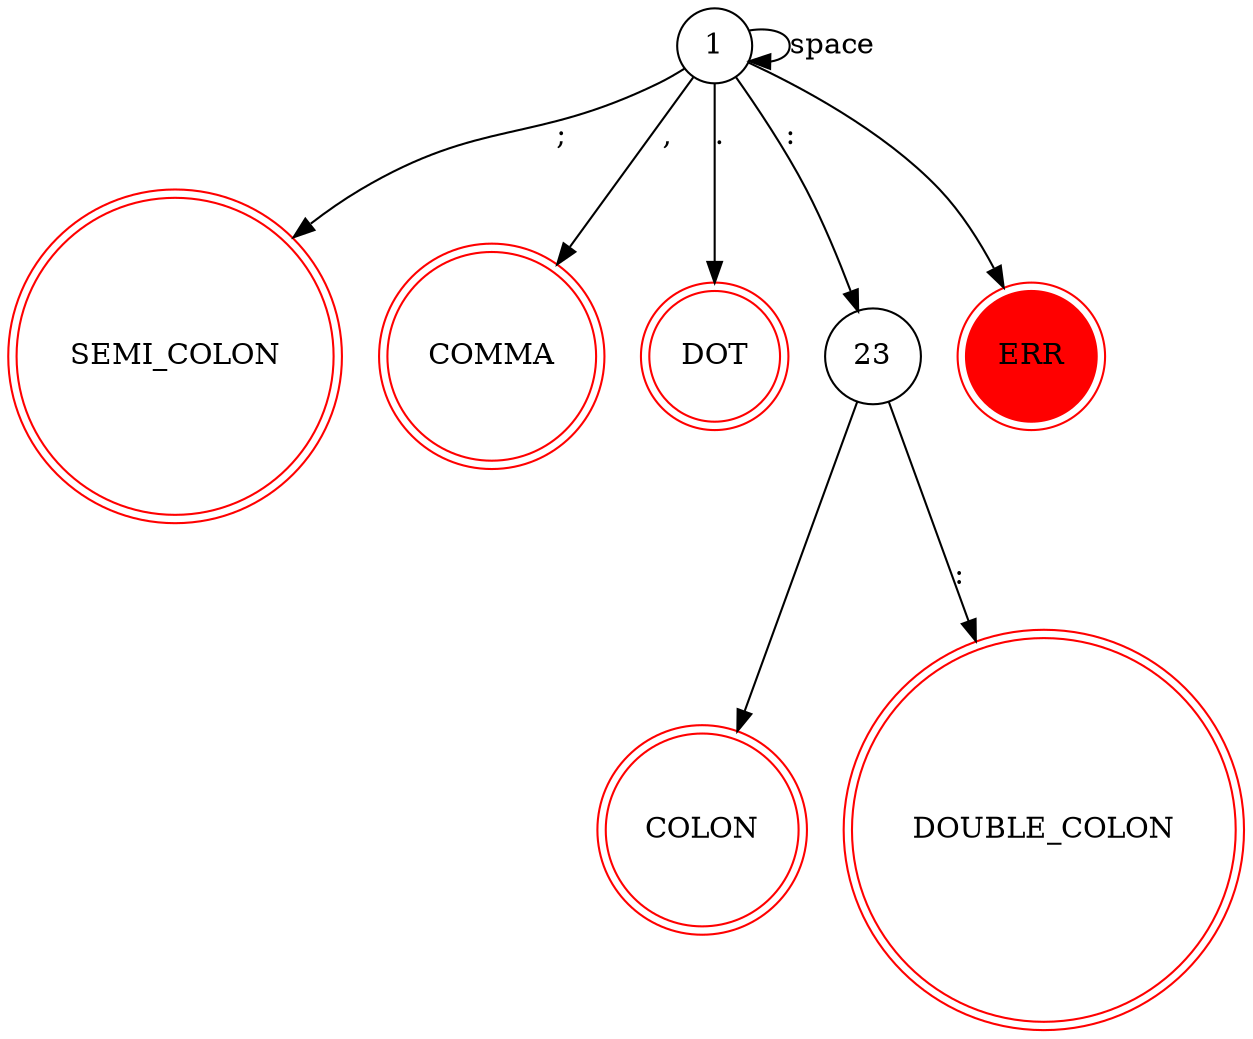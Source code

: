 digraph dfa {
  "" [shape=none]
  "1" [shape=circle]
  "20" [shape=doublecircle, label="SEMI_COLON", color=red]
  "21" [shape=doublecircle, label="COMMA", color=red]
  "22" [shape=doublecircle, label="DOT", color=red]
  "23" [shape=circle]
  "24" [shape=doublecircle, label="COLON", color=red]
  "25" [shape=doublecircle, label="DOUBLE_COLON", color=red]
  "40" [shape=doublecircle, label="ERR", color=red, style=filled]

  "1" -> "1" [label="space"]
  "1" -> "40"

  "1" -> "20" [label=";"]
  "1" -> "21" [label=","]
  "1" -> "22" [label="."]
  "1" -> "23" [label=":"]
  "23" -> "24"
  "23" -> "25" [label=":"]
}
